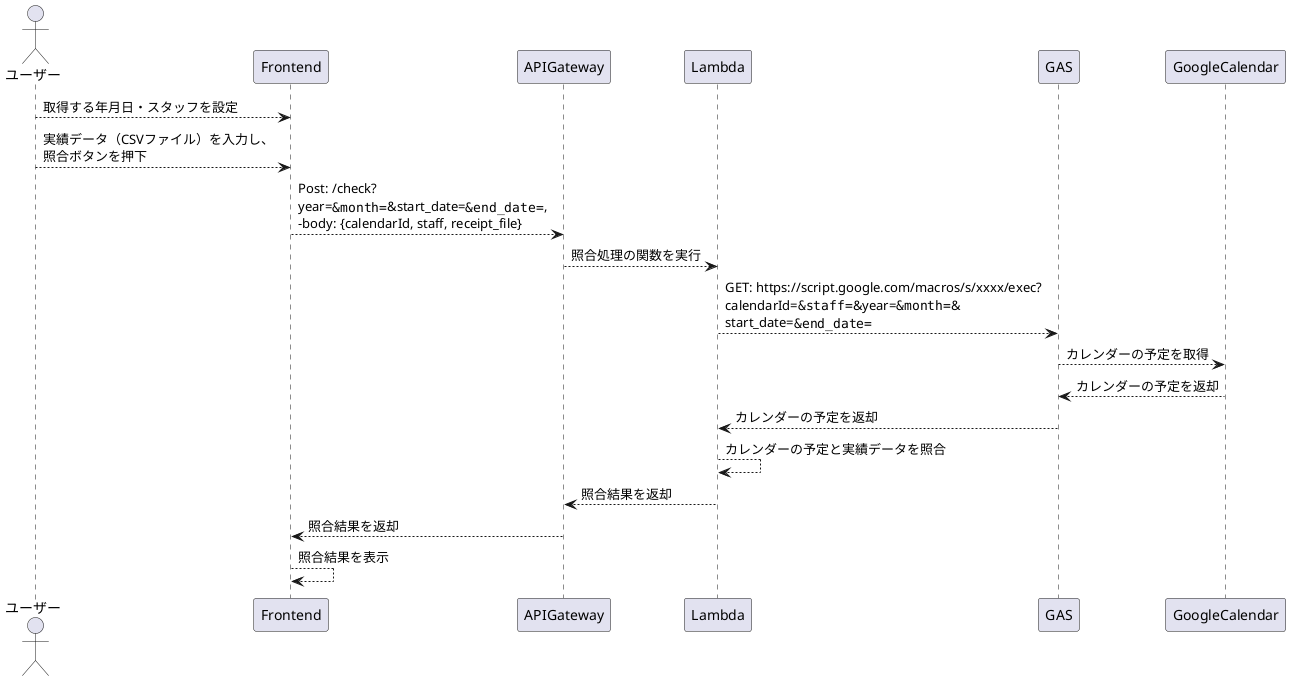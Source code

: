 @startuml CheckFlow
Actor ユーザー
Participant Frontend as Front
Participant APIGateway as Gateway
Participant Lambda
Participant GAS
Participant GoogleCalendar

ユーザー --> Front: 取得する年月日・スタッフを設定
ユーザー --> Front: 実績データ（CSVファイル）を入力し、\n照合ボタンを押下
Front --> Gateway: Post: /check?\nyear=""&month=""&start_date=""&end_date="",\n-body: {calendarId, staff, receipt_file}
Gateway --> Lambda: 照合処理の関数を実行
Lambda --> GAS: GET: https://script.google.com/macros/s/xxxx/exec?\ncalendarId=""&staff=""&year=""&month=""&\nstart_date=""&end_date=""
GAS --> GoogleCalendar: カレンダーの予定を取得
GoogleCalendar --> GAS: カレンダーの予定を返却
GAS --> Lambda: カレンダーの予定を返却
Lambda --> Lambda: カレンダーの予定と実績データを照合
Lambda --> Gateway: 照合結果を返却
Gateway --> Front: 照合結果を返却
Front --> Front: 照合結果を表示
@enduml
